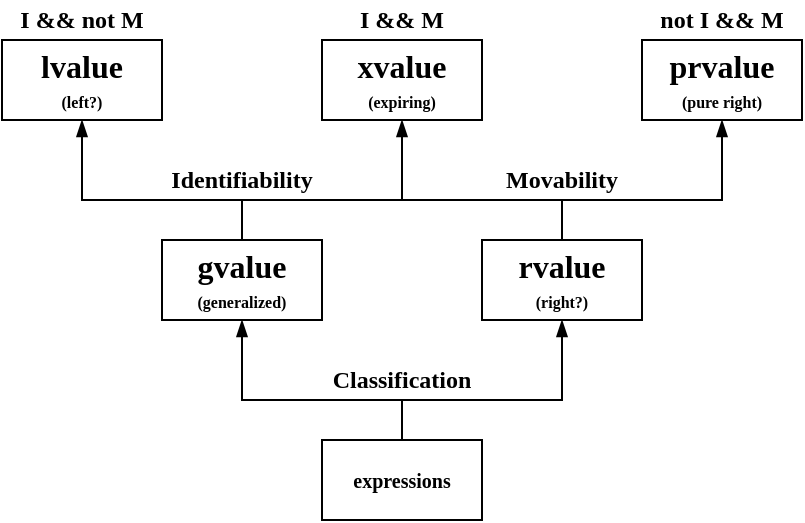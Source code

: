 <mxfile version="22.1.11" type="device">
  <diagram name="Страница — 1" id="E8A3UC12kbXpuGv7lMO0">
    <mxGraphModel dx="819" dy="451" grid="0" gridSize="10" guides="1" tooltips="1" connect="1" arrows="1" fold="1" page="1" pageScale="1" pageWidth="827" pageHeight="1169" math="0" shadow="0">
      <root>
        <mxCell id="0" />
        <mxCell id="1" parent="0" />
        <mxCell id="K8QugksHJwJesGvdx4Jt-4" value="&lt;font size=&quot;1&quot; face=&quot;Verdana&quot;&gt;&lt;b style=&quot;font-size: 8px;&quot;&gt;&lt;span style=&quot;font-size: 16px;&quot;&gt;prvalue&lt;/span&gt;&lt;br&gt;(pure right)&lt;br&gt;&lt;/b&gt;&lt;/font&gt;" style="rounded=0;whiteSpace=wrap;html=1;" vertex="1" parent="1">
          <mxGeometry x="480" y="160" width="80" height="40" as="geometry" />
        </mxCell>
        <mxCell id="K8QugksHJwJesGvdx4Jt-5" value="&lt;font size=&quot;1&quot; face=&quot;Verdana&quot;&gt;&lt;b style=&quot;font-size: 8px;&quot;&gt;&lt;span style=&quot;font-size: 16px;&quot;&gt;xvalue&lt;/span&gt;&lt;br&gt;(expiring)&lt;br&gt;&lt;/b&gt;&lt;/font&gt;" style="rounded=0;whiteSpace=wrap;html=1;" vertex="1" parent="1">
          <mxGeometry x="320" y="160" width="80" height="40" as="geometry" />
        </mxCell>
        <mxCell id="K8QugksHJwJesGvdx4Jt-6" value="&lt;font size=&quot;1&quot; face=&quot;Verdana&quot;&gt;&lt;b style=&quot;font-size: 8px;&quot;&gt;&lt;span style=&quot;font-size: 16px;&quot;&gt;gvalue&lt;/span&gt;&lt;br&gt;(generalized)&lt;br&gt;&lt;/b&gt;&lt;/font&gt;" style="rounded=0;whiteSpace=wrap;html=1;" vertex="1" parent="1">
          <mxGeometry x="240" y="260" width="80" height="40" as="geometry" />
        </mxCell>
        <mxCell id="K8QugksHJwJesGvdx4Jt-7" value="&lt;font size=&quot;1&quot; face=&quot;Verdana&quot;&gt;&lt;b style=&quot;font-size: 8px;&quot;&gt;&lt;span style=&quot;font-size: 16px;&quot;&gt;rvalue&lt;/span&gt;&lt;br&gt;(right?)&lt;br&gt;&lt;/b&gt;&lt;/font&gt;" style="rounded=0;whiteSpace=wrap;html=1;" vertex="1" parent="1">
          <mxGeometry x="400" y="260" width="80" height="40" as="geometry" />
        </mxCell>
        <mxCell id="K8QugksHJwJesGvdx4Jt-8" value="" style="endArrow=none;html=1;rounded=0;entryX=0.5;entryY=0;entryDx=0;entryDy=0;exitX=0.5;exitY=1;exitDx=0;exitDy=0;startArrow=blockThin;startFill=1;" edge="1" parent="1" source="K8QugksHJwJesGvdx4Jt-12" target="K8QugksHJwJesGvdx4Jt-6">
          <mxGeometry width="50" height="50" relative="1" as="geometry">
            <mxPoint x="200" y="200" as="sourcePoint" />
            <mxPoint x="210" y="260" as="targetPoint" />
            <Array as="points">
              <mxPoint x="200" y="240" />
              <mxPoint x="280" y="240" />
            </Array>
          </mxGeometry>
        </mxCell>
        <mxCell id="K8QugksHJwJesGvdx4Jt-9" value="" style="endArrow=blockThin;html=1;rounded=0;entryX=0.5;entryY=1;entryDx=0;entryDy=0;endFill=1;" edge="1" parent="1" target="K8QugksHJwJesGvdx4Jt-5">
          <mxGeometry width="50" height="50" relative="1" as="geometry">
            <mxPoint x="280" y="240" as="sourcePoint" />
            <mxPoint x="400" y="240" as="targetPoint" />
            <Array as="points">
              <mxPoint x="360" y="240" />
            </Array>
          </mxGeometry>
        </mxCell>
        <mxCell id="K8QugksHJwJesGvdx4Jt-10" value="" style="endArrow=none;html=1;rounded=0;entryX=0.5;entryY=0;entryDx=0;entryDy=0;" edge="1" parent="1" target="K8QugksHJwJesGvdx4Jt-7">
          <mxGeometry width="50" height="50" relative="1" as="geometry">
            <mxPoint x="360" y="240" as="sourcePoint" />
            <mxPoint x="470" y="200" as="targetPoint" />
            <Array as="points">
              <mxPoint x="440" y="240" />
            </Array>
          </mxGeometry>
        </mxCell>
        <mxCell id="K8QugksHJwJesGvdx4Jt-11" value="" style="endArrow=blockThin;html=1;rounded=0;entryX=0.5;entryY=1;entryDx=0;entryDy=0;endFill=1;" edge="1" parent="1" target="K8QugksHJwJesGvdx4Jt-4">
          <mxGeometry width="50" height="50" relative="1" as="geometry">
            <mxPoint x="440" y="240" as="sourcePoint" />
            <mxPoint x="590" y="220" as="targetPoint" />
            <Array as="points">
              <mxPoint x="520" y="240" />
            </Array>
          </mxGeometry>
        </mxCell>
        <mxCell id="K8QugksHJwJesGvdx4Jt-12" value="&lt;font size=&quot;1&quot; face=&quot;Verdana&quot;&gt;&lt;b style=&quot;font-size: 8px;&quot;&gt;&lt;span style=&quot;font-size: 16px;&quot;&gt;lvalue&lt;/span&gt;&lt;br&gt;(left?)&lt;br&gt;&lt;/b&gt;&lt;/font&gt;" style="rounded=0;whiteSpace=wrap;html=1;" vertex="1" parent="1">
          <mxGeometry x="160" y="160" width="80" height="40" as="geometry" />
        </mxCell>
        <mxCell id="K8QugksHJwJesGvdx4Jt-13" value="&lt;font size=&quot;1&quot; face=&quot;Verdana&quot;&gt;&lt;b style=&quot;font-size: 12px;&quot;&gt;I &amp;amp;&amp;amp; not M&lt;/b&gt;&lt;/font&gt;" style="text;html=1;strokeColor=none;fillColor=none;align=center;verticalAlign=middle;whiteSpace=wrap;rounded=0;" vertex="1" parent="1">
          <mxGeometry x="160" y="140" width="80" height="20" as="geometry" />
        </mxCell>
        <mxCell id="K8QugksHJwJesGvdx4Jt-14" value="&lt;font size=&quot;1&quot; face=&quot;Verdana&quot;&gt;&lt;b style=&quot;font-size: 12px;&quot;&gt;not I &amp;amp;&amp;amp; M&lt;/b&gt;&lt;/font&gt;" style="text;html=1;strokeColor=none;fillColor=none;align=center;verticalAlign=middle;whiteSpace=wrap;rounded=0;" vertex="1" parent="1">
          <mxGeometry x="480" y="140" width="80" height="20" as="geometry" />
        </mxCell>
        <mxCell id="K8QugksHJwJesGvdx4Jt-19" value="&lt;font size=&quot;1&quot; face=&quot;Verdana&quot;&gt;&lt;b style=&quot;&quot;&gt;expressions&lt;/b&gt;&lt;/font&gt;" style="rounded=0;whiteSpace=wrap;html=1;" vertex="1" parent="1">
          <mxGeometry x="320" y="360" width="80" height="40" as="geometry" />
        </mxCell>
        <mxCell id="K8QugksHJwJesGvdx4Jt-20" value="" style="endArrow=blockThin;html=1;rounded=0;exitX=0.5;exitY=0;exitDx=0;exitDy=0;entryX=0.5;entryY=1;entryDx=0;entryDy=0;endFill=1;" edge="1" parent="1" source="K8QugksHJwJesGvdx4Jt-19" target="K8QugksHJwJesGvdx4Jt-6">
          <mxGeometry width="50" height="50" relative="1" as="geometry">
            <mxPoint x="330" y="350" as="sourcePoint" />
            <mxPoint x="380" y="300" as="targetPoint" />
            <Array as="points">
              <mxPoint x="360" y="340" />
              <mxPoint x="280" y="340" />
            </Array>
          </mxGeometry>
        </mxCell>
        <mxCell id="K8QugksHJwJesGvdx4Jt-21" value="" style="endArrow=blockThin;html=1;rounded=0;entryX=0.5;entryY=1;entryDx=0;entryDy=0;endFill=1;" edge="1" parent="1" target="K8QugksHJwJesGvdx4Jt-7">
          <mxGeometry width="50" height="50" relative="1" as="geometry">
            <mxPoint x="360" y="340" as="sourcePoint" />
            <mxPoint x="500" y="340" as="targetPoint" />
            <Array as="points">
              <mxPoint x="440" y="340" />
            </Array>
          </mxGeometry>
        </mxCell>
        <mxCell id="K8QugksHJwJesGvdx4Jt-22" value="&lt;font face=&quot;Verdana&quot;&gt;&lt;b&gt;Identifiability&lt;/b&gt;&lt;/font&gt;" style="text;html=1;strokeColor=none;fillColor=none;align=center;verticalAlign=middle;whiteSpace=wrap;rounded=0;" vertex="1" parent="1">
          <mxGeometry x="200" y="220" width="160" height="20" as="geometry" />
        </mxCell>
        <mxCell id="K8QugksHJwJesGvdx4Jt-23" value="&lt;b&gt;&lt;font face=&quot;Verdana&quot;&gt;Movability&lt;/font&gt;&lt;/b&gt;" style="text;html=1;strokeColor=none;fillColor=none;align=center;verticalAlign=middle;whiteSpace=wrap;rounded=0;" vertex="1" parent="1">
          <mxGeometry x="360" y="220" width="160" height="20" as="geometry" />
        </mxCell>
        <mxCell id="K8QugksHJwJesGvdx4Jt-24" value="&lt;font size=&quot;1&quot; face=&quot;Verdana&quot;&gt;&lt;b style=&quot;font-size: 12px;&quot;&gt;I &amp;amp;&amp;amp; M&lt;/b&gt;&lt;/font&gt;" style="text;html=1;strokeColor=none;fillColor=none;align=center;verticalAlign=middle;whiteSpace=wrap;rounded=0;" vertex="1" parent="1">
          <mxGeometry x="320" y="140" width="80" height="20" as="geometry" />
        </mxCell>
        <mxCell id="K8QugksHJwJesGvdx4Jt-25" value="&lt;font face=&quot;Verdana&quot;&gt;&lt;b&gt;Classification&lt;/b&gt;&lt;/font&gt;" style="text;html=1;strokeColor=none;fillColor=none;align=center;verticalAlign=middle;whiteSpace=wrap;rounded=0;" vertex="1" parent="1">
          <mxGeometry x="280" y="320" width="160" height="20" as="geometry" />
        </mxCell>
      </root>
    </mxGraphModel>
  </diagram>
</mxfile>
